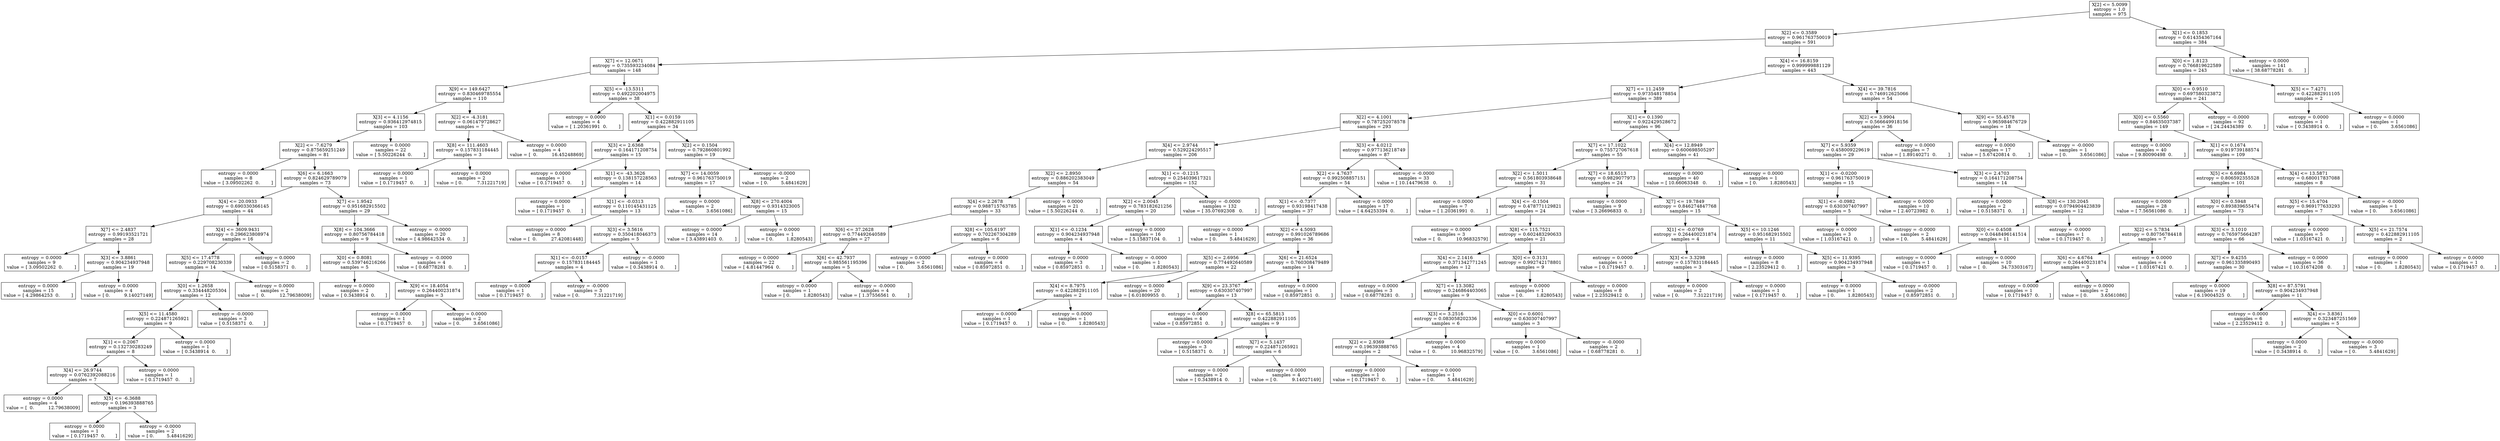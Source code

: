 digraph Tree {
0 [label="X[2] <= 5.0099\nentropy = 1.0\nsamples = 975", shape="box"] ;
1 [label="X[2] <= 0.3589\nentropy = 0.961763750019\nsamples = 591", shape="box"] ;
0 -> 1 ;
2 [label="X[7] <= 12.0671\nentropy = 0.735593234084\nsamples = 148", shape="box"] ;
1 -> 2 ;
3 [label="X[9] <= 149.6427\nentropy = 0.830469785554\nsamples = 110", shape="box"] ;
2 -> 3 ;
4 [label="X[3] <= 4.1156\nentropy = 0.936412974815\nsamples = 103", shape="box"] ;
3 -> 4 ;
5 [label="X[2] <= -7.6279\nentropy = 0.875659251249\nsamples = 81", shape="box"] ;
4 -> 5 ;
6 [label="entropy = 0.0000\nsamples = 8\nvalue = [ 3.09502262  0.        ]", shape="box"] ;
5 -> 6 ;
7 [label="X[6] <= 6.1663\nentropy = 0.824629789079\nsamples = 73", shape="box"] ;
5 -> 7 ;
8 [label="X[4] <= 20.0933\nentropy = 0.690330366145\nsamples = 44", shape="box"] ;
7 -> 8 ;
9 [label="X[7] <= 2.4837\nentropy = 0.99193521721\nsamples = 28", shape="box"] ;
8 -> 9 ;
10 [label="entropy = 0.0000\nsamples = 9\nvalue = [ 3.09502262  0.        ]", shape="box"] ;
9 -> 10 ;
11 [label="X[3] <= 3.8861\nentropy = 0.904234937948\nsamples = 19", shape="box"] ;
9 -> 11 ;
12 [label="entropy = 0.0000\nsamples = 15\nvalue = [ 4.29864253  0.        ]", shape="box"] ;
11 -> 12 ;
13 [label="entropy = 0.0000\nsamples = 4\nvalue = [ 0.          9.14027149]", shape="box"] ;
11 -> 13 ;
14 [label="X[4] <= 3609.9431\nentropy = 0.296623808974\nsamples = 16", shape="box"] ;
8 -> 14 ;
15 [label="X[5] <= 17.4778\nentropy = 0.229708230339\nsamples = 14", shape="box"] ;
14 -> 15 ;
16 [label="X[0] <= 1.2658\nentropy = 0.334448205304\nsamples = 12", shape="box"] ;
15 -> 16 ;
17 [label="X[5] <= 11.4580\nentropy = 0.224871265921\nsamples = 9", shape="box"] ;
16 -> 17 ;
18 [label="X[1] <= 0.2067\nentropy = 0.132730283249\nsamples = 8", shape="box"] ;
17 -> 18 ;
19 [label="X[4] <= 26.9744\nentropy = 0.0762392088216\nsamples = 7", shape="box"] ;
18 -> 19 ;
20 [label="entropy = 0.0000\nsamples = 4\nvalue = [  0.          12.79638009]", shape="box"] ;
19 -> 20 ;
21 [label="X[5] <= -6.3688\nentropy = 0.196393888765\nsamples = 3", shape="box"] ;
19 -> 21 ;
22 [label="entropy = 0.0000\nsamples = 1\nvalue = [ 0.1719457  0.       ]", shape="box"] ;
21 -> 22 ;
23 [label="entropy = -0.0000\nsamples = 2\nvalue = [ 0.         5.4841629]", shape="box"] ;
21 -> 23 ;
24 [label="entropy = 0.0000\nsamples = 1\nvalue = [ 0.1719457  0.       ]", shape="box"] ;
18 -> 24 ;
25 [label="entropy = 0.0000\nsamples = 1\nvalue = [ 0.3438914  0.       ]", shape="box"] ;
17 -> 25 ;
26 [label="entropy = -0.0000\nsamples = 3\nvalue = [ 0.5158371  0.       ]", shape="box"] ;
16 -> 26 ;
27 [label="entropy = 0.0000\nsamples = 2\nvalue = [  0.          12.79638009]", shape="box"] ;
15 -> 27 ;
28 [label="entropy = 0.0000\nsamples = 2\nvalue = [ 0.5158371  0.       ]", shape="box"] ;
14 -> 28 ;
29 [label="X[7] <= 1.9542\nentropy = 0.951682915502\nsamples = 29", shape="box"] ;
7 -> 29 ;
30 [label="X[8] <= 104.3666\nentropy = 0.80756784418\nsamples = 9", shape="box"] ;
29 -> 30 ;
31 [label="X[0] <= 0.8081\nentropy = 0.539746216266\nsamples = 5", shape="box"] ;
30 -> 31 ;
32 [label="entropy = 0.0000\nsamples = 2\nvalue = [ 0.3438914  0.       ]", shape="box"] ;
31 -> 32 ;
33 [label="X[9] <= 18.4054\nentropy = 0.264400231874\nsamples = 3", shape="box"] ;
31 -> 33 ;
34 [label="entropy = 0.0000\nsamples = 1\nvalue = [ 0.1719457  0.       ]", shape="box"] ;
33 -> 34 ;
35 [label="entropy = 0.0000\nsamples = 2\nvalue = [ 0.         3.6561086]", shape="box"] ;
33 -> 35 ;
36 [label="entropy = -0.0000\nsamples = 4\nvalue = [ 0.68778281  0.        ]", shape="box"] ;
30 -> 36 ;
37 [label="entropy = -0.0000\nsamples = 20\nvalue = [ 4.98642534  0.        ]", shape="box"] ;
29 -> 37 ;
38 [label="entropy = 0.0000\nsamples = 22\nvalue = [ 5.50226244  0.        ]", shape="box"] ;
4 -> 38 ;
39 [label="X[2] <= -4.3181\nentropy = 0.061479728627\nsamples = 7", shape="box"] ;
3 -> 39 ;
40 [label="X[8] <= 111.4603\nentropy = 0.157831184445\nsamples = 3", shape="box"] ;
39 -> 40 ;
41 [label="entropy = 0.0000\nsamples = 1\nvalue = [ 0.1719457  0.       ]", shape="box"] ;
40 -> 41 ;
42 [label="entropy = 0.0000\nsamples = 2\nvalue = [ 0.          7.31221719]", shape="box"] ;
40 -> 42 ;
43 [label="entropy = 0.0000\nsamples = 4\nvalue = [  0.          16.45248869]", shape="box"] ;
39 -> 43 ;
44 [label="X[5] <= -13.5311\nentropy = 0.492202004975\nsamples = 38", shape="box"] ;
2 -> 44 ;
45 [label="entropy = 0.0000\nsamples = 4\nvalue = [ 1.20361991  0.        ]", shape="box"] ;
44 -> 45 ;
46 [label="X[1] <= 0.0159\nentropy = 0.422882911105\nsamples = 34", shape="box"] ;
44 -> 46 ;
47 [label="X[3] <= 2.6368\nentropy = 0.164171208754\nsamples = 15", shape="box"] ;
46 -> 47 ;
48 [label="entropy = 0.0000\nsamples = 1\nvalue = [ 0.1719457  0.       ]", shape="box"] ;
47 -> 48 ;
49 [label="X[1] <= -43.3626\nentropy = 0.138157228563\nsamples = 14", shape="box"] ;
47 -> 49 ;
50 [label="entropy = 0.0000\nsamples = 1\nvalue = [ 0.1719457  0.       ]", shape="box"] ;
49 -> 50 ;
51 [label="X[1] <= -0.0313\nentropy = 0.110145431125\nsamples = 13", shape="box"] ;
49 -> 51 ;
52 [label="entropy = 0.0000\nsamples = 8\nvalue = [  0.          27.42081448]", shape="box"] ;
51 -> 52 ;
53 [label="X[3] <= 3.5616\nentropy = 0.350418046373\nsamples = 5", shape="box"] ;
51 -> 53 ;
54 [label="X[1] <= -0.0157\nentropy = 0.157831184445\nsamples = 4", shape="box"] ;
53 -> 54 ;
55 [label="entropy = 0.0000\nsamples = 1\nvalue = [ 0.1719457  0.       ]", shape="box"] ;
54 -> 55 ;
56 [label="entropy = -0.0000\nsamples = 3\nvalue = [ 0.          7.31221719]", shape="box"] ;
54 -> 56 ;
57 [label="entropy = -0.0000\nsamples = 1\nvalue = [ 0.3438914  0.       ]", shape="box"] ;
53 -> 57 ;
58 [label="X[2] <= 0.1504\nentropy = 0.792860801992\nsamples = 19", shape="box"] ;
46 -> 58 ;
59 [label="X[7] <= 14.0059\nentropy = 0.961763750019\nsamples = 17", shape="box"] ;
58 -> 59 ;
60 [label="entropy = 0.0000\nsamples = 2\nvalue = [ 0.         3.6561086]", shape="box"] ;
59 -> 60 ;
61 [label="X[8] <= 270.4004\nentropy = 0.9314323005\nsamples = 15", shape="box"] ;
59 -> 61 ;
62 [label="entropy = 0.0000\nsamples = 14\nvalue = [ 3.43891403  0.        ]", shape="box"] ;
61 -> 62 ;
63 [label="entropy = 0.0000\nsamples = 1\nvalue = [ 0.         1.8280543]", shape="box"] ;
61 -> 63 ;
64 [label="entropy = -0.0000\nsamples = 2\nvalue = [ 0.         5.4841629]", shape="box"] ;
58 -> 64 ;
65 [label="X[4] <= 16.8159\nentropy = 0.999999881129\nsamples = 443", shape="box"] ;
1 -> 65 ;
66 [label="X[7] <= 11.2459\nentropy = 0.973548178854\nsamples = 389", shape="box"] ;
65 -> 66 ;
67 [label="X[2] <= 4.1001\nentropy = 0.787252078578\nsamples = 293", shape="box"] ;
66 -> 67 ;
68 [label="X[4] <= 2.9744\nentropy = 0.529224295517\nsamples = 206", shape="box"] ;
67 -> 68 ;
69 [label="X[2] <= 2.8950\nentropy = 0.886202383049\nsamples = 54", shape="box"] ;
68 -> 69 ;
70 [label="X[4] <= 2.2678\nentropy = 0.988715763785\nsamples = 33", shape="box"] ;
69 -> 70 ;
71 [label="X[6] <= 37.2628\nentropy = 0.774492640589\nsamples = 27", shape="box"] ;
70 -> 71 ;
72 [label="entropy = 0.0000\nsamples = 22\nvalue = [ 4.81447964  0.        ]", shape="box"] ;
71 -> 72 ;
73 [label="X[6] <= 42.7937\nentropy = 0.985561195396\nsamples = 5", shape="box"] ;
71 -> 73 ;
74 [label="entropy = 0.0000\nsamples = 1\nvalue = [ 0.         1.8280543]", shape="box"] ;
73 -> 74 ;
75 [label="entropy = -0.0000\nsamples = 4\nvalue = [ 1.37556561  0.        ]", shape="box"] ;
73 -> 75 ;
76 [label="X[8] <= 105.6197\nentropy = 0.702267304289\nsamples = 6", shape="box"] ;
70 -> 76 ;
77 [label="entropy = 0.0000\nsamples = 2\nvalue = [ 0.         3.6561086]", shape="box"] ;
76 -> 77 ;
78 [label="entropy = 0.0000\nsamples = 4\nvalue = [ 0.85972851  0.        ]", shape="box"] ;
76 -> 78 ;
79 [label="entropy = 0.0000\nsamples = 21\nvalue = [ 5.50226244  0.        ]", shape="box"] ;
69 -> 79 ;
80 [label="X[1] <= -0.1215\nentropy = 0.254039617321\nsamples = 152", shape="box"] ;
68 -> 80 ;
81 [label="X[2] <= 2.0045\nentropy = 0.783182621256\nsamples = 20", shape="box"] ;
80 -> 81 ;
82 [label="X[1] <= -0.1234\nentropy = 0.904234937948\nsamples = 4", shape="box"] ;
81 -> 82 ;
83 [label="entropy = 0.0000\nsamples = 3\nvalue = [ 0.85972851  0.        ]", shape="box"] ;
82 -> 83 ;
84 [label="entropy = -0.0000\nsamples = 1\nvalue = [ 0.         1.8280543]", shape="box"] ;
82 -> 84 ;
85 [label="entropy = 0.0000\nsamples = 16\nvalue = [ 5.15837104  0.        ]", shape="box"] ;
81 -> 85 ;
86 [label="entropy = -0.0000\nsamples = 132\nvalue = [ 35.07692308   0.        ]", shape="box"] ;
80 -> 86 ;
87 [label="X[3] <= 4.0212\nentropy = 0.977136218749\nsamples = 87", shape="box"] ;
67 -> 87 ;
88 [label="X[2] <= 4.7637\nentropy = 0.992508857151\nsamples = 54", shape="box"] ;
87 -> 88 ;
89 [label="X[1] <= -0.7377\nentropy = 0.93198417438\nsamples = 37", shape="box"] ;
88 -> 89 ;
90 [label="entropy = 0.0000\nsamples = 1\nvalue = [ 0.         5.4841629]", shape="box"] ;
89 -> 90 ;
91 [label="X[2] <= 4.5093\nentropy = 0.991026789686\nsamples = 36", shape="box"] ;
89 -> 91 ;
92 [label="X[5] <= 2.6956\nentropy = 0.774492640589\nsamples = 22", shape="box"] ;
91 -> 92 ;
93 [label="X[4] <= 8.7975\nentropy = 0.422882911105\nsamples = 2", shape="box"] ;
92 -> 93 ;
94 [label="entropy = 0.0000\nsamples = 1\nvalue = [ 0.1719457  0.       ]", shape="box"] ;
93 -> 94 ;
95 [label="entropy = 0.0000\nsamples = 1\nvalue = [ 0.         1.8280543]", shape="box"] ;
93 -> 95 ;
96 [label="entropy = 0.0000\nsamples = 20\nvalue = [ 6.01809955  0.        ]", shape="box"] ;
92 -> 96 ;
97 [label="X[6] <= 21.6524\nentropy = 0.760308479489\nsamples = 14", shape="box"] ;
91 -> 97 ;
98 [label="X[9] <= 23.3767\nentropy = 0.630307407997\nsamples = 13", shape="box"] ;
97 -> 98 ;
99 [label="entropy = 0.0000\nsamples = 4\nvalue = [ 0.85972851  0.        ]", shape="box"] ;
98 -> 99 ;
100 [label="X[8] <= 65.5813\nentropy = 0.422882911105\nsamples = 9", shape="box"] ;
98 -> 100 ;
101 [label="entropy = 0.0000\nsamples = 3\nvalue = [ 0.5158371  0.       ]", shape="box"] ;
100 -> 101 ;
102 [label="X[7] <= 5.1437\nentropy = 0.224871265921\nsamples = 6", shape="box"] ;
100 -> 102 ;
103 [label="entropy = 0.0000\nsamples = 2\nvalue = [ 0.3438914  0.       ]", shape="box"] ;
102 -> 103 ;
104 [label="entropy = 0.0000\nsamples = 4\nvalue = [ 0.          9.14027149]", shape="box"] ;
102 -> 104 ;
105 [label="entropy = 0.0000\nsamples = 1\nvalue = [ 0.85972851  0.        ]", shape="box"] ;
97 -> 105 ;
106 [label="entropy = 0.0000\nsamples = 17\nvalue = [ 4.64253394  0.        ]", shape="box"] ;
88 -> 106 ;
107 [label="entropy = -0.0000\nsamples = 33\nvalue = [ 10.14479638   0.        ]", shape="box"] ;
87 -> 107 ;
108 [label="X[1] <= 0.1390\nentropy = 0.922429528672\nsamples = 96", shape="box"] ;
66 -> 108 ;
109 [label="X[7] <= 17.1022\nentropy = 0.755727067618\nsamples = 55", shape="box"] ;
108 -> 109 ;
110 [label="X[2] <= 1.5011\nentropy = 0.561803938648\nsamples = 31", shape="box"] ;
109 -> 110 ;
111 [label="entropy = 0.0000\nsamples = 7\nvalue = [ 1.20361991  0.        ]", shape="box"] ;
110 -> 111 ;
112 [label="X[4] <= -0.1504\nentropy = 0.478771129821\nsamples = 24", shape="box"] ;
110 -> 112 ;
113 [label="entropy = 0.0000\nsamples = 3\nvalue = [  0.          10.96832579]", shape="box"] ;
112 -> 113 ;
114 [label="X[8] <= 115.7521\nentropy = 0.602483290633\nsamples = 21", shape="box"] ;
112 -> 114 ;
115 [label="X[4] <= 2.1416\nentropy = 0.371342771245\nsamples = 12", shape="box"] ;
114 -> 115 ;
116 [label="entropy = 0.0000\nsamples = 3\nvalue = [ 0.68778281  0.        ]", shape="box"] ;
115 -> 116 ;
117 [label="X[7] <= 13.3082\nentropy = 0.246864403065\nsamples = 9", shape="box"] ;
115 -> 117 ;
118 [label="X[3] <= 3.2516\nentropy = 0.083058202336\nsamples = 6", shape="box"] ;
117 -> 118 ;
119 [label="X[2] <= 2.9369\nentropy = 0.196393888765\nsamples = 2", shape="box"] ;
118 -> 119 ;
120 [label="entropy = 0.0000\nsamples = 1\nvalue = [ 0.1719457  0.       ]", shape="box"] ;
119 -> 120 ;
121 [label="entropy = 0.0000\nsamples = 1\nvalue = [ 0.         5.4841629]", shape="box"] ;
119 -> 121 ;
122 [label="entropy = 0.0000\nsamples = 4\nvalue = [  0.          10.96832579]", shape="box"] ;
118 -> 122 ;
123 [label="X[0] <= 0.6001\nentropy = 0.630307407997\nsamples = 3", shape="box"] ;
117 -> 123 ;
124 [label="entropy = 0.0000\nsamples = 1\nvalue = [ 0.         3.6561086]", shape="box"] ;
123 -> 124 ;
125 [label="entropy = -0.0000\nsamples = 2\nvalue = [ 0.68778281  0.        ]", shape="box"] ;
123 -> 125 ;
126 [label="X[0] <= 0.3131\nentropy = 0.992742178801\nsamples = 9", shape="box"] ;
114 -> 126 ;
127 [label="entropy = 0.0000\nsamples = 1\nvalue = [ 0.         1.8280543]", shape="box"] ;
126 -> 127 ;
128 [label="entropy = 0.0000\nsamples = 8\nvalue = [ 2.23529412  0.        ]", shape="box"] ;
126 -> 128 ;
129 [label="X[7] <= 18.6513\nentropy = 0.9829077973\nsamples = 24", shape="box"] ;
109 -> 129 ;
130 [label="entropy = 0.0000\nsamples = 9\nvalue = [ 3.26696833  0.        ]", shape="box"] ;
129 -> 130 ;
131 [label="X[7] <= 19.7849\nentropy = 0.846274847768\nsamples = 15", shape="box"] ;
129 -> 131 ;
132 [label="X[1] <= -0.0769\nentropy = 0.264400231874\nsamples = 4", shape="box"] ;
131 -> 132 ;
133 [label="entropy = 0.0000\nsamples = 1\nvalue = [ 0.1719457  0.       ]", shape="box"] ;
132 -> 133 ;
134 [label="X[3] <= 3.3298\nentropy = 0.157831184445\nsamples = 3", shape="box"] ;
132 -> 134 ;
135 [label="entropy = 0.0000\nsamples = 2\nvalue = [ 0.          7.31221719]", shape="box"] ;
134 -> 135 ;
136 [label="entropy = 0.0000\nsamples = 1\nvalue = [ 0.1719457  0.       ]", shape="box"] ;
134 -> 136 ;
137 [label="X[5] <= 10.1246\nentropy = 0.951682915502\nsamples = 11", shape="box"] ;
131 -> 137 ;
138 [label="entropy = 0.0000\nsamples = 8\nvalue = [ 2.23529412  0.        ]", shape="box"] ;
137 -> 138 ;
139 [label="X[5] <= 11.9395\nentropy = 0.904234937948\nsamples = 3", shape="box"] ;
137 -> 139 ;
140 [label="entropy = 0.0000\nsamples = 1\nvalue = [ 0.         1.8280543]", shape="box"] ;
139 -> 140 ;
141 [label="entropy = -0.0000\nsamples = 2\nvalue = [ 0.85972851  0.        ]", shape="box"] ;
139 -> 141 ;
142 [label="X[4] <= 12.8949\nentropy = 0.600698505297\nsamples = 41", shape="box"] ;
108 -> 142 ;
143 [label="entropy = 0.0000\nsamples = 40\nvalue = [ 10.66063348   0.        ]", shape="box"] ;
142 -> 143 ;
144 [label="entropy = 0.0000\nsamples = 1\nvalue = [ 0.         1.8280543]", shape="box"] ;
142 -> 144 ;
145 [label="X[4] <= 39.7816\nentropy = 0.746912625066\nsamples = 54", shape="box"] ;
65 -> 145 ;
146 [label="X[2] <= 3.9904\nentropy = 0.566649918156\nsamples = 36", shape="box"] ;
145 -> 146 ;
147 [label="X[7] <= 5.9359\nentropy = 0.458009229619\nsamples = 29", shape="box"] ;
146 -> 147 ;
148 [label="X[1] <= -0.0200\nentropy = 0.961763750019\nsamples = 15", shape="box"] ;
147 -> 148 ;
149 [label="X[1] <= -0.0982\nentropy = 0.630307407997\nsamples = 5", shape="box"] ;
148 -> 149 ;
150 [label="entropy = 0.0000\nsamples = 3\nvalue = [ 1.03167421  0.        ]", shape="box"] ;
149 -> 150 ;
151 [label="entropy = -0.0000\nsamples = 2\nvalue = [ 0.         5.4841629]", shape="box"] ;
149 -> 151 ;
152 [label="entropy = 0.0000\nsamples = 10\nvalue = [ 2.40723982  0.        ]", shape="box"] ;
148 -> 152 ;
153 [label="X[3] <= 2.4703\nentropy = 0.164171208754\nsamples = 14", shape="box"] ;
147 -> 153 ;
154 [label="entropy = 0.0000\nsamples = 2\nvalue = [ 0.5158371  0.       ]", shape="box"] ;
153 -> 154 ;
155 [label="X[8] <= 130.2045\nentropy = 0.0794904423839\nsamples = 12", shape="box"] ;
153 -> 155 ;
156 [label="X[0] <= 0.4508\nentropy = 0.0448496141514\nsamples = 11", shape="box"] ;
155 -> 156 ;
157 [label="entropy = 0.0000\nsamples = 1\nvalue = [ 0.1719457  0.       ]", shape="box"] ;
156 -> 157 ;
158 [label="entropy = 0.0000\nsamples = 10\nvalue = [  0.          34.73303167]", shape="box"] ;
156 -> 158 ;
159 [label="entropy = -0.0000\nsamples = 1\nvalue = [ 0.1719457  0.       ]", shape="box"] ;
155 -> 159 ;
160 [label="entropy = 0.0000\nsamples = 7\nvalue = [ 1.89140271  0.        ]", shape="box"] ;
146 -> 160 ;
161 [label="X[9] <= 55.4578\nentropy = 0.965984676729\nsamples = 18", shape="box"] ;
145 -> 161 ;
162 [label="entropy = 0.0000\nsamples = 17\nvalue = [ 5.67420814  0.        ]", shape="box"] ;
161 -> 162 ;
163 [label="entropy = -0.0000\nsamples = 1\nvalue = [ 0.         3.6561086]", shape="box"] ;
161 -> 163 ;
164 [label="X[1] <= 0.1853\nentropy = 0.614354367164\nsamples = 384", shape="box"] ;
0 -> 164 ;
165 [label="X[0] <= 1.8123\nentropy = 0.766819622589\nsamples = 243", shape="box"] ;
164 -> 165 ;
166 [label="X[0] <= 0.9510\nentropy = 0.697580323872\nsamples = 241", shape="box"] ;
165 -> 166 ;
167 [label="X[0] <= 0.5560\nentropy = 0.84635037387\nsamples = 149", shape="box"] ;
166 -> 167 ;
168 [label="entropy = 0.0000\nsamples = 40\nvalue = [ 9.80090498  0.        ]", shape="box"] ;
167 -> 168 ;
169 [label="X[1] <= 0.1674\nentropy = 0.919739188574\nsamples = 109", shape="box"] ;
167 -> 169 ;
170 [label="X[5] <= 6.6984\nentropy = 0.806592355528\nsamples = 101", shape="box"] ;
169 -> 170 ;
171 [label="entropy = 0.0000\nsamples = 28\nvalue = [ 7.56561086  0.        ]", shape="box"] ;
170 -> 171 ;
172 [label="X[0] <= 0.5948\nentropy = 0.893839655474\nsamples = 73", shape="box"] ;
170 -> 172 ;
173 [label="X[2] <= 5.7834\nentropy = 0.80756784418\nsamples = 7", shape="box"] ;
172 -> 173 ;
174 [label="X[6] <= 4.6764\nentropy = 0.264400231874\nsamples = 3", shape="box"] ;
173 -> 174 ;
175 [label="entropy = 0.0000\nsamples = 1\nvalue = [ 0.1719457  0.       ]", shape="box"] ;
174 -> 175 ;
176 [label="entropy = 0.0000\nsamples = 2\nvalue = [ 0.         3.6561086]", shape="box"] ;
174 -> 176 ;
177 [label="entropy = 0.0000\nsamples = 4\nvalue = [ 1.03167421  0.        ]", shape="box"] ;
173 -> 177 ;
178 [label="X[3] <= 3.1010\nentropy = 0.765975664287\nsamples = 66", shape="box"] ;
172 -> 178 ;
179 [label="X[7] <= 9.4255\nentropy = 0.961335890493\nsamples = 30", shape="box"] ;
178 -> 179 ;
180 [label="entropy = 0.0000\nsamples = 19\nvalue = [ 6.19004525  0.        ]", shape="box"] ;
179 -> 180 ;
181 [label="X[8] <= 87.5791\nentropy = 0.904234937948\nsamples = 11", shape="box"] ;
179 -> 181 ;
182 [label="entropy = 0.0000\nsamples = 6\nvalue = [ 2.23529412  0.        ]", shape="box"] ;
181 -> 182 ;
183 [label="X[4] <= 3.8361\nentropy = 0.323487251569\nsamples = 5", shape="box"] ;
181 -> 183 ;
184 [label="entropy = 0.0000\nsamples = 2\nvalue = [ 0.3438914  0.       ]", shape="box"] ;
183 -> 184 ;
185 [label="entropy = -0.0000\nsamples = 3\nvalue = [ 0.         5.4841629]", shape="box"] ;
183 -> 185 ;
186 [label="entropy = 0.0000\nsamples = 36\nvalue = [ 10.31674208   0.        ]", shape="box"] ;
178 -> 186 ;
187 [label="X[4] <= 13.5871\nentropy = 0.680017837088\nsamples = 8", shape="box"] ;
169 -> 187 ;
188 [label="X[5] <= 15.4704\nentropy = 0.969177633293\nsamples = 7", shape="box"] ;
187 -> 188 ;
189 [label="entropy = 0.0000\nsamples = 5\nvalue = [ 1.03167421  0.        ]", shape="box"] ;
188 -> 189 ;
190 [label="X[5] <= 21.7574\nentropy = 0.422882911105\nsamples = 2", shape="box"] ;
188 -> 190 ;
191 [label="entropy = 0.0000\nsamples = 1\nvalue = [ 0.         1.8280543]", shape="box"] ;
190 -> 191 ;
192 [label="entropy = 0.0000\nsamples = 1\nvalue = [ 0.1719457  0.       ]", shape="box"] ;
190 -> 192 ;
193 [label="entropy = -0.0000\nsamples = 1\nvalue = [ 0.         3.6561086]", shape="box"] ;
187 -> 193 ;
194 [label="entropy = -0.0000\nsamples = 92\nvalue = [ 24.24434389   0.        ]", shape="box"] ;
166 -> 194 ;
195 [label="X[5] <= 7.4271\nentropy = 0.422882911105\nsamples = 2", shape="box"] ;
165 -> 195 ;
196 [label="entropy = 0.0000\nsamples = 1\nvalue = [ 0.3438914  0.       ]", shape="box"] ;
195 -> 196 ;
197 [label="entropy = 0.0000\nsamples = 1\nvalue = [ 0.         3.6561086]", shape="box"] ;
195 -> 197 ;
198 [label="entropy = 0.0000\nsamples = 141\nvalue = [ 38.68778281   0.        ]", shape="box"] ;
164 -> 198 ;
}